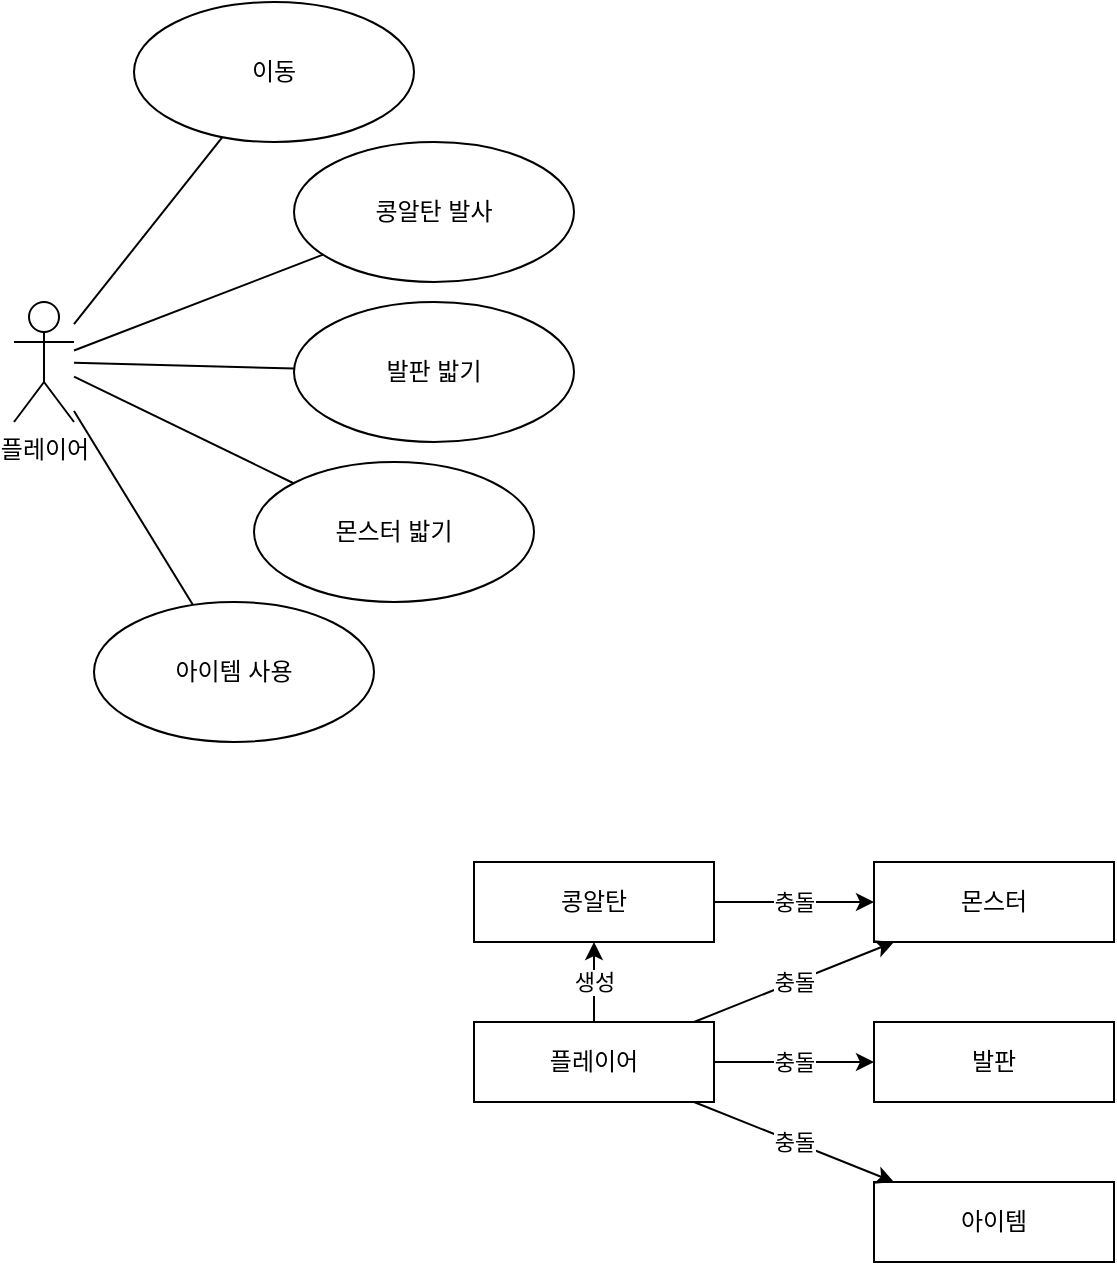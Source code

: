 <mxfile>
    <diagram id="Cq031K409IRzqoznYzey" name="Page-1">
        <mxGraphModel dx="1183" dy="817" grid="1" gridSize="10" guides="1" tooltips="1" connect="1" arrows="1" fold="1" page="1" pageScale="1" pageWidth="1920" pageHeight="1200" math="0" shadow="0">
            <root>
                <mxCell id="0"/>
                <mxCell id="1" parent="0"/>
                <mxCell id="7" value="플레이어" style="fontStyle=0;html=1;whiteSpace=wrap;" vertex="1" parent="1">
                    <mxGeometry x="660" y="560" width="120" height="40" as="geometry"/>
                </mxCell>
                <mxCell id="8" value="발판" style="fontStyle=0;html=1;whiteSpace=wrap;" vertex="1" parent="1">
                    <mxGeometry x="860" y="560" width="120" height="40" as="geometry"/>
                </mxCell>
                <mxCell id="9" value="" style="endArrow=classic;html=1;" edge="1" parent="1" source="7" target="8">
                    <mxGeometry relative="1" as="geometry">
                        <mxPoint x="790" y="620" as="sourcePoint"/>
                        <mxPoint x="890" y="620" as="targetPoint"/>
                    </mxGeometry>
                </mxCell>
                <mxCell id="10" value="충돌" style="edgeLabel;resizable=0;html=1;;align=center;verticalAlign=middle;" connectable="0" vertex="1" parent="9">
                    <mxGeometry relative="1" as="geometry"/>
                </mxCell>
                <mxCell id="21" value="몬스터" style="fontStyle=0;html=1;whiteSpace=wrap;" vertex="1" parent="1">
                    <mxGeometry x="860" y="480" width="120" height="40" as="geometry"/>
                </mxCell>
                <mxCell id="22" value="" style="endArrow=classic;html=1;" edge="1" parent="1" source="7" target="21">
                    <mxGeometry relative="1" as="geometry">
                        <mxPoint x="750" y="540" as="sourcePoint"/>
                        <mxPoint x="850" y="540" as="targetPoint"/>
                    </mxGeometry>
                </mxCell>
                <mxCell id="23" value="충돌" style="edgeLabel;resizable=0;html=1;;align=center;verticalAlign=middle;" connectable="0" vertex="1" parent="22">
                    <mxGeometry relative="1" as="geometry"/>
                </mxCell>
                <mxCell id="26" value="콩알탄" style="fontStyle=0;html=1;whiteSpace=wrap;" vertex="1" parent="1">
                    <mxGeometry x="660" y="480" width="120" height="40" as="geometry"/>
                </mxCell>
                <mxCell id="27" value="" style="endArrow=classic;html=1;" edge="1" parent="1" source="7" target="26">
                    <mxGeometry relative="1" as="geometry">
                        <mxPoint x="610" y="540" as="sourcePoint"/>
                        <mxPoint x="710" y="540" as="targetPoint"/>
                    </mxGeometry>
                </mxCell>
                <mxCell id="28" value="생성" style="edgeLabel;resizable=0;html=1;;align=center;verticalAlign=middle;" connectable="0" vertex="1" parent="27">
                    <mxGeometry relative="1" as="geometry"/>
                </mxCell>
                <mxCell id="29" value="" style="endArrow=classic;html=1;" edge="1" parent="1" source="26" target="21">
                    <mxGeometry relative="1" as="geometry">
                        <mxPoint x="720" y="450" as="sourcePoint"/>
                        <mxPoint x="820" y="450" as="targetPoint"/>
                    </mxGeometry>
                </mxCell>
                <mxCell id="30" value="충돌" style="edgeLabel;resizable=0;html=1;;align=center;verticalAlign=middle;" connectable="0" vertex="1" parent="29">
                    <mxGeometry relative="1" as="geometry"/>
                </mxCell>
                <mxCell id="31" value="플레이어" style="shape=umlActor;verticalLabelPosition=bottom;verticalAlign=top;html=1;" vertex="1" parent="1">
                    <mxGeometry x="430" y="200" width="30" height="60" as="geometry"/>
                </mxCell>
                <mxCell id="33" value="콩알탄 발사" style="ellipse;whiteSpace=wrap;html=1;" vertex="1" parent="1">
                    <mxGeometry x="570" y="120" width="140" height="70" as="geometry"/>
                </mxCell>
                <mxCell id="34" value="몬스터 밟기" style="ellipse;whiteSpace=wrap;html=1;" vertex="1" parent="1">
                    <mxGeometry x="550" y="280" width="140" height="70" as="geometry"/>
                </mxCell>
                <mxCell id="35" value="발판 밟기" style="ellipse;whiteSpace=wrap;html=1;" vertex="1" parent="1">
                    <mxGeometry x="570" y="200" width="140" height="70" as="geometry"/>
                </mxCell>
                <mxCell id="36" value="이동" style="ellipse;whiteSpace=wrap;html=1;" vertex="1" parent="1">
                    <mxGeometry x="490" y="50" width="140" height="70" as="geometry"/>
                </mxCell>
                <mxCell id="38" value="" style="endArrow=none;html=1;" edge="1" parent="1" source="31" target="33">
                    <mxGeometry width="50" height="50" relative="1" as="geometry">
                        <mxPoint x="390" y="180" as="sourcePoint"/>
                        <mxPoint x="440" y="130" as="targetPoint"/>
                    </mxGeometry>
                </mxCell>
                <mxCell id="39" value="" style="endArrow=none;html=1;" edge="1" parent="1" source="31" target="34">
                    <mxGeometry width="50" height="50" relative="1" as="geometry">
                        <mxPoint x="480" y="225" as="sourcePoint"/>
                        <mxPoint x="549" y="156" as="targetPoint"/>
                    </mxGeometry>
                </mxCell>
                <mxCell id="40" value="" style="endArrow=none;html=1;" edge="1" parent="1" source="31" target="35">
                    <mxGeometry width="50" height="50" relative="1" as="geometry">
                        <mxPoint x="480" y="237" as="sourcePoint"/>
                        <mxPoint x="566" y="219" as="targetPoint"/>
                    </mxGeometry>
                </mxCell>
                <mxCell id="41" value="" style="endArrow=none;html=1;" edge="1" parent="1" source="31" target="36">
                    <mxGeometry width="50" height="50" relative="1" as="geometry">
                        <mxPoint x="480" y="244" as="sourcePoint"/>
                        <mxPoint x="587" y="270" as="targetPoint"/>
                    </mxGeometry>
                </mxCell>
                <mxCell id="43" value="아이템" style="fontStyle=0;html=1;whiteSpace=wrap;" vertex="1" parent="1">
                    <mxGeometry x="860" y="640" width="120" height="40" as="geometry"/>
                </mxCell>
                <mxCell id="46" value="" style="endArrow=classic;html=1;" edge="1" parent="1" source="7" target="43">
                    <mxGeometry relative="1" as="geometry">
                        <mxPoint x="780" y="610" as="sourcePoint"/>
                        <mxPoint x="880" y="650" as="targetPoint"/>
                    </mxGeometry>
                </mxCell>
                <mxCell id="47" value="충돌" style="edgeLabel;resizable=0;html=1;;align=center;verticalAlign=middle;" connectable="0" vertex="1" parent="46">
                    <mxGeometry relative="1" as="geometry"/>
                </mxCell>
                <mxCell id="48" value="아이템 사용" style="ellipse;whiteSpace=wrap;html=1;" vertex="1" parent="1">
                    <mxGeometry x="470" y="350" width="140" height="70" as="geometry"/>
                </mxCell>
                <mxCell id="49" value="" style="endArrow=none;html=1;" edge="1" parent="1" source="31" target="48">
                    <mxGeometry width="50" height="50" relative="1" as="geometry">
                        <mxPoint x="490" y="239" as="sourcePoint"/>
                        <mxPoint x="586" y="298" as="targetPoint"/>
                    </mxGeometry>
                </mxCell>
            </root>
        </mxGraphModel>
    </diagram>
</mxfile>